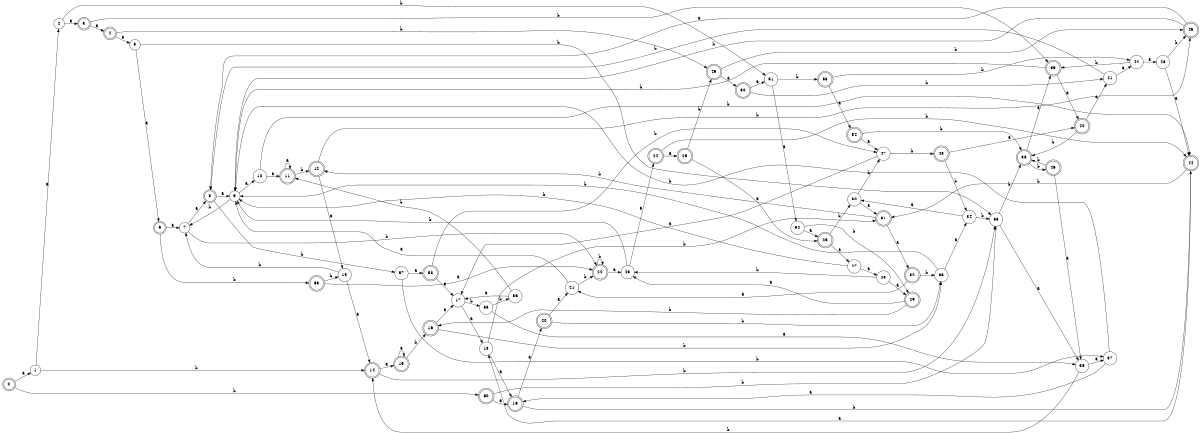 digraph n49_9 {
__start0 [label="" shape="none"];

rankdir=LR;
size="8,5";

s0 [style="rounded,filled", color="black", fillcolor="white" shape="doublecircle", label="0"];
s1 [style="filled", color="black", fillcolor="white" shape="circle", label="1"];
s2 [style="filled", color="black", fillcolor="white" shape="circle", label="2"];
s3 [style="rounded,filled", color="black", fillcolor="white" shape="doublecircle", label="3"];
s4 [style="rounded,filled", color="black", fillcolor="white" shape="doublecircle", label="4"];
s5 [style="filled", color="black", fillcolor="white" shape="circle", label="5"];
s6 [style="rounded,filled", color="black", fillcolor="white" shape="doublecircle", label="6"];
s7 [style="filled", color="black", fillcolor="white" shape="circle", label="7"];
s8 [style="rounded,filled", color="black", fillcolor="white" shape="doublecircle", label="8"];
s9 [style="filled", color="black", fillcolor="white" shape="circle", label="9"];
s10 [style="filled", color="black", fillcolor="white" shape="circle", label="10"];
s11 [style="rounded,filled", color="black", fillcolor="white" shape="doublecircle", label="11"];
s12 [style="rounded,filled", color="black", fillcolor="white" shape="doublecircle", label="12"];
s13 [style="filled", color="black", fillcolor="white" shape="circle", label="13"];
s14 [style="rounded,filled", color="black", fillcolor="white" shape="doublecircle", label="14"];
s15 [style="rounded,filled", color="black", fillcolor="white" shape="doublecircle", label="15"];
s16 [style="rounded,filled", color="black", fillcolor="white" shape="doublecircle", label="16"];
s17 [style="filled", color="black", fillcolor="white" shape="circle", label="17"];
s18 [style="filled", color="black", fillcolor="white" shape="circle", label="18"];
s19 [style="rounded,filled", color="black", fillcolor="white" shape="doublecircle", label="19"];
s20 [style="rounded,filled", color="black", fillcolor="white" shape="doublecircle", label="20"];
s21 [style="filled", color="black", fillcolor="white" shape="circle", label="21"];
s22 [style="rounded,filled", color="black", fillcolor="white" shape="doublecircle", label="22"];
s23 [style="filled", color="black", fillcolor="white" shape="circle", label="23"];
s24 [style="rounded,filled", color="black", fillcolor="white" shape="doublecircle", label="24"];
s25 [style="rounded,filled", color="black", fillcolor="white" shape="doublecircle", label="25"];
s26 [style="rounded,filled", color="black", fillcolor="white" shape="doublecircle", label="26"];
s27 [style="filled", color="black", fillcolor="white" shape="circle", label="27"];
s28 [style="filled", color="black", fillcolor="white" shape="circle", label="28"];
s29 [style="rounded,filled", color="black", fillcolor="white" shape="doublecircle", label="29"];
s30 [style="filled", color="black", fillcolor="white" shape="circle", label="30"];
s31 [style="rounded,filled", color="black", fillcolor="white" shape="doublecircle", label="31"];
s32 [style="rounded,filled", color="black", fillcolor="white" shape="doublecircle", label="32"];
s33 [style="filled", color="black", fillcolor="white" shape="circle", label="33"];
s34 [style="filled", color="black", fillcolor="white" shape="circle", label="34"];
s35 [style="filled", color="black", fillcolor="white" shape="circle", label="35"];
s36 [style="filled", color="black", fillcolor="white" shape="circle", label="36"];
s37 [style="filled", color="black", fillcolor="white" shape="circle", label="37"];
s38 [style="rounded,filled", color="black", fillcolor="white" shape="doublecircle", label="38"];
s39 [style="rounded,filled", color="black", fillcolor="white" shape="doublecircle", label="39"];
s40 [style="rounded,filled", color="black", fillcolor="white" shape="doublecircle", label="40"];
s41 [style="filled", color="black", fillcolor="white" shape="circle", label="41"];
s42 [style="filled", color="black", fillcolor="white" shape="circle", label="42"];
s43 [style="filled", color="black", fillcolor="white" shape="circle", label="43"];
s44 [style="rounded,filled", color="black", fillcolor="white" shape="doublecircle", label="44"];
s45 [style="rounded,filled", color="black", fillcolor="white" shape="doublecircle", label="45"];
s46 [style="rounded,filled", color="black", fillcolor="white" shape="doublecircle", label="46"];
s47 [style="filled", color="black", fillcolor="white" shape="circle", label="47"];
s48 [style="rounded,filled", color="black", fillcolor="white" shape="doublecircle", label="48"];
s49 [style="rounded,filled", color="black", fillcolor="white" shape="doublecircle", label="49"];
s50 [style="rounded,filled", color="black", fillcolor="white" shape="doublecircle", label="50"];
s51 [style="filled", color="black", fillcolor="white" shape="circle", label="51"];
s52 [style="filled", color="black", fillcolor="white" shape="circle", label="52"];
s53 [style="rounded,filled", color="black", fillcolor="white" shape="doublecircle", label="53"];
s54 [style="rounded,filled", color="black", fillcolor="white" shape="doublecircle", label="54"];
s55 [style="filled", color="black", fillcolor="white" shape="circle", label="55"];
s56 [style="filled", color="black", fillcolor="white" shape="circle", label="56"];
s57 [style="filled", color="black", fillcolor="white" shape="circle", label="57"];
s58 [style="rounded,filled", color="black", fillcolor="white" shape="doublecircle", label="58"];
s59 [style="rounded,filled", color="black", fillcolor="white" shape="doublecircle", label="59"];
s60 [style="rounded,filled", color="black", fillcolor="white" shape="doublecircle", label="60"];
s0 -> s1 [label="a"];
s0 -> s60 [label="b"];
s1 -> s2 [label="a"];
s1 -> s14 [label="b"];
s2 -> s3 [label="a"];
s2 -> s51 [label="b"];
s3 -> s4 [label="a"];
s3 -> s39 [label="b"];
s4 -> s5 [label="a"];
s4 -> s49 [label="b"];
s5 -> s6 [label="a"];
s5 -> s35 [label="b"];
s6 -> s7 [label="a"];
s6 -> s59 [label="b"];
s7 -> s8 [label="a"];
s7 -> s22 [label="b"];
s8 -> s9 [label="a"];
s8 -> s57 [label="b"];
s9 -> s10 [label="a"];
s9 -> s7 [label="b"];
s10 -> s11 [label="a"];
s10 -> s44 [label="b"];
s11 -> s11 [label="a"];
s11 -> s12 [label="b"];
s12 -> s13 [label="a"];
s12 -> s45 [label="b"];
s13 -> s14 [label="a"];
s13 -> s7 [label="b"];
s14 -> s15 [label="a"];
s14 -> s35 [label="b"];
s15 -> s15 [label="a"];
s15 -> s16 [label="b"];
s16 -> s17 [label="a"];
s16 -> s33 [label="b"];
s17 -> s18 [label="a"];
s17 -> s55 [label="b"];
s18 -> s19 [label="a"];
s18 -> s31 [label="b"];
s19 -> s20 [label="a"];
s19 -> s44 [label="b"];
s20 -> s21 [label="a"];
s20 -> s33 [label="b"];
s21 -> s9 [label="a"];
s21 -> s22 [label="b"];
s22 -> s23 [label="a"];
s22 -> s22 [label="b"];
s23 -> s24 [label="a"];
s23 -> s9 [label="b"];
s24 -> s25 [label="a"];
s24 -> s44 [label="b"];
s25 -> s26 [label="a"];
s25 -> s49 [label="b"];
s26 -> s27 [label="a"];
s26 -> s30 [label="b"];
s27 -> s28 [label="a"];
s27 -> s9 [label="b"];
s28 -> s29 [label="a"];
s28 -> s23 [label="b"];
s29 -> s23 [label="a"];
s29 -> s16 [label="b"];
s30 -> s31 [label="a"];
s30 -> s47 [label="b"];
s31 -> s32 [label="a"];
s31 -> s12 [label="b"];
s32 -> s21 [label="a"];
s32 -> s33 [label="b"];
s33 -> s34 [label="a"];
s33 -> s9 [label="b"];
s34 -> s30 [label="a"];
s34 -> s35 [label="b"];
s35 -> s36 [label="a"];
s35 -> s38 [label="b"];
s36 -> s37 [label="a"];
s36 -> s14 [label="b"];
s37 -> s19 [label="a"];
s37 -> s9 [label="b"];
s38 -> s39 [label="a"];
s38 -> s46 [label="b"];
s39 -> s40 [label="a"];
s39 -> s9 [label="b"];
s40 -> s41 [label="a"];
s40 -> s38 [label="b"];
s41 -> s42 [label="a"];
s41 -> s8 [label="b"];
s42 -> s43 [label="a"];
s42 -> s39 [label="b"];
s43 -> s44 [label="a"];
s43 -> s45 [label="b"];
s44 -> s18 [label="a"];
s44 -> s31 [label="b"];
s45 -> s8 [label="a"];
s45 -> s9 [label="b"];
s46 -> s36 [label="a"];
s46 -> s38 [label="b"];
s47 -> s17 [label="a"];
s47 -> s48 [label="b"];
s48 -> s40 [label="a"];
s48 -> s34 [label="b"];
s49 -> s50 [label="a"];
s49 -> s45 [label="b"];
s50 -> s51 [label="a"];
s50 -> s41 [label="b"];
s51 -> s52 [label="a"];
s51 -> s53 [label="b"];
s52 -> s26 [label="a"];
s52 -> s29 [label="b"];
s53 -> s54 [label="a"];
s53 -> s42 [label="b"];
s54 -> s47 [label="a"];
s54 -> s38 [label="b"];
s55 -> s36 [label="a"];
s55 -> s56 [label="b"];
s56 -> s17 [label="a"];
s56 -> s11 [label="b"];
s57 -> s58 [label="a"];
s57 -> s37 [label="b"];
s58 -> s17 [label="a"];
s58 -> s47 [label="b"];
s59 -> s22 [label="a"];
s59 -> s13 [label="b"];
s60 -> s19 [label="a"];
s60 -> s35 [label="b"];

}